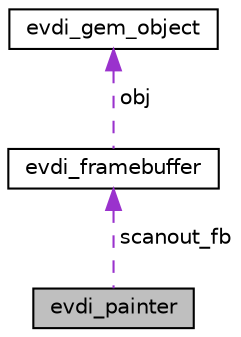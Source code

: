 digraph "evdi_painter"
{
 // LATEX_PDF_SIZE
  edge [fontname="Helvetica",fontsize="10",labelfontname="Helvetica",labelfontsize="10"];
  node [fontname="Helvetica",fontsize="10",shape=record];
  Node1 [label="evdi_painter",height=0.2,width=0.4,color="black", fillcolor="grey75", style="filled", fontcolor="black",tooltip=" "];
  Node2 -> Node1 [dir="back",color="darkorchid3",fontsize="10",style="dashed",label=" scanout_fb" ,fontname="Helvetica"];
  Node2 [label="evdi_framebuffer",height=0.2,width=0.4,color="black", fillcolor="white", style="filled",URL="$structevdi__framebuffer.html",tooltip=" "];
  Node3 -> Node2 [dir="back",color="darkorchid3",fontsize="10",style="dashed",label=" obj" ,fontname="Helvetica"];
  Node3 [label="evdi_gem_object",height=0.2,width=0.4,color="black", fillcolor="white", style="filled",URL="$structevdi__gem__object.html",tooltip=" "];
}
